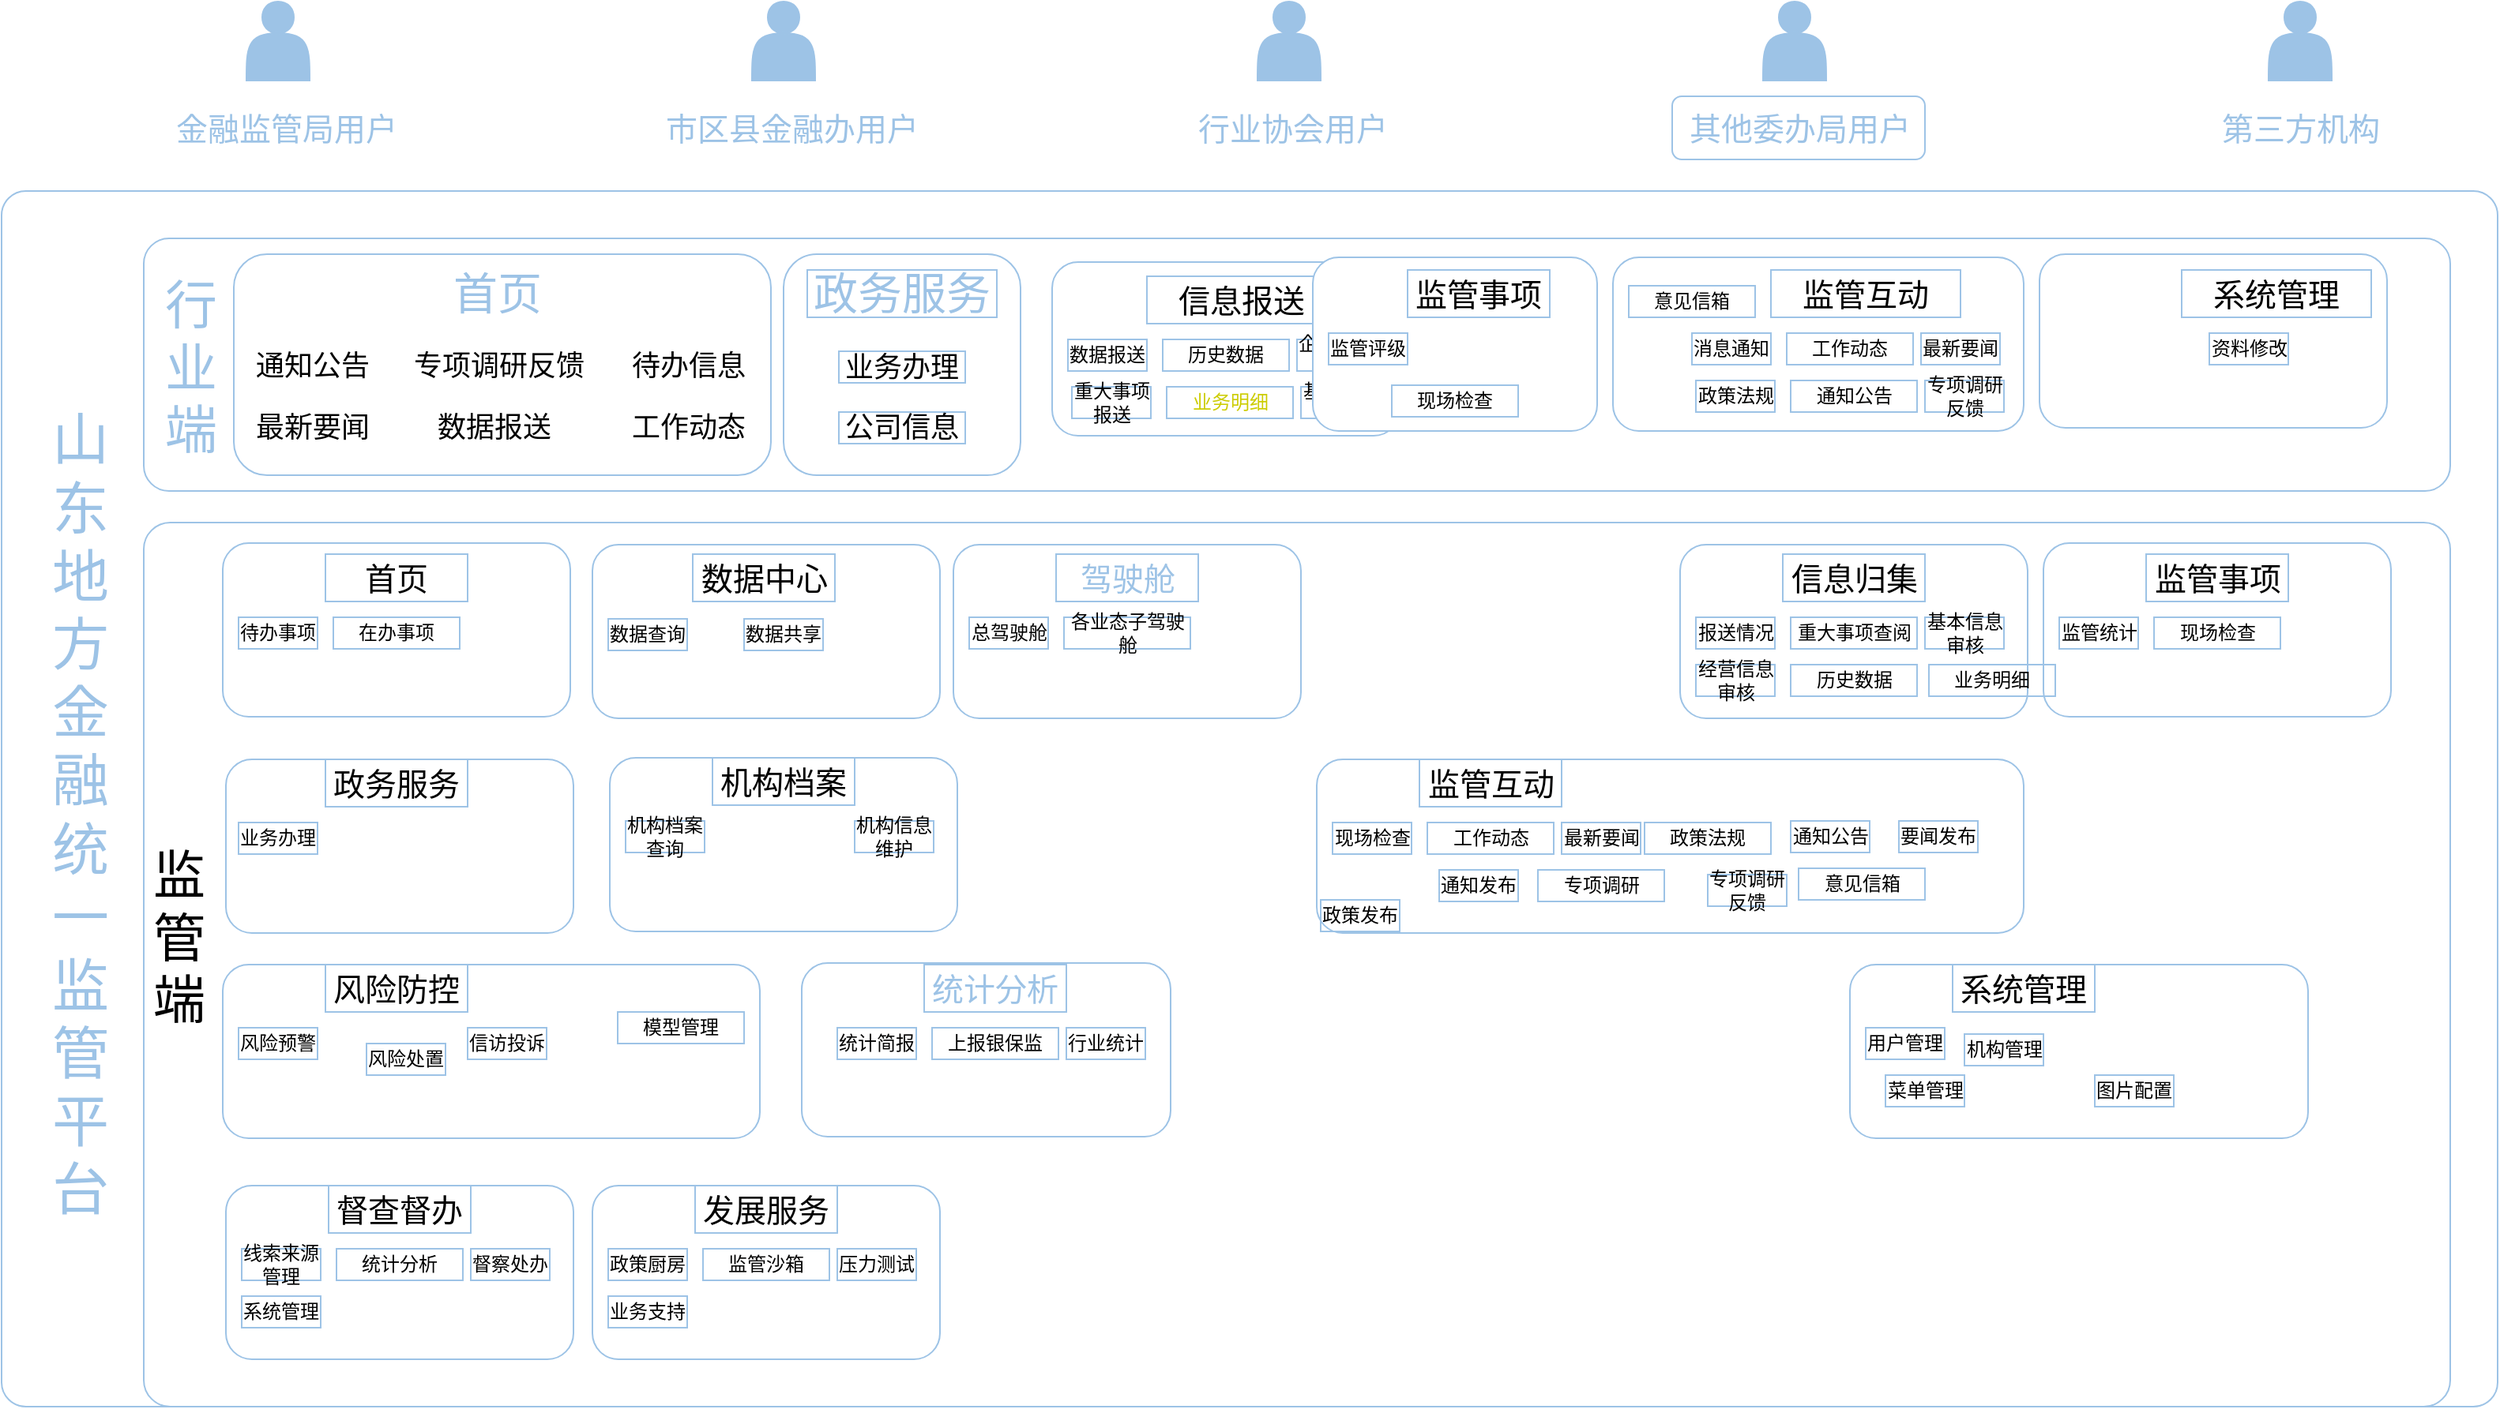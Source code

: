 <mxfile version="21.3.4" type="github">
  <diagram name="第 1 页" id="MV3o43IdLmot7RDqP8pI">
    <mxGraphModel dx="340" dy="246" grid="1" gridSize="10" guides="1" tooltips="1" connect="1" arrows="1" fold="1" page="1" pageScale="1" pageWidth="827" pageHeight="1169" math="0" shadow="0">
      <root>
        <mxCell id="0" />
        <mxCell id="1" parent="0" />
        <mxCell id="Glt5fxQ_8E8wL3YPpG3F-2" value="" style="shape=actor;whiteSpace=wrap;html=1;fillColor=#9DC3E6;strokeColor=#9DC3E6;" parent="1" vertex="1">
          <mxGeometry x="195" y="40" width="40" height="50" as="geometry" />
        </mxCell>
        <mxCell id="Glt5fxQ_8E8wL3YPpG3F-7" value="&lt;font color=&quot;#9dc3e6&quot;&gt;金融监管局用户&lt;/font&gt;" style="text;html=1;align=center;verticalAlign=middle;resizable=0;points=[];autosize=1;strokeColor=none;fillColor=none;fontSize=20;arcSize=12;rounded=1;imageWidth=24;" parent="1" vertex="1">
          <mxGeometry x="140" y="100" width="160" height="40" as="geometry" />
        </mxCell>
        <mxCell id="aRTXH67dhM7J8I6KlZtX-1" value="" style="rounded=1;whiteSpace=wrap;html=1;strokeColor=#9DC3E6;arcSize=2;" parent="1" vertex="1">
          <mxGeometry x="40" y="160" width="1580" height="770" as="geometry" />
        </mxCell>
        <mxCell id="aRTXH67dhM7J8I6KlZtX-2" value="" style="rounded=1;whiteSpace=wrap;html=1;strokeColor=#9DC3E6;arcSize=10;" parent="1" vertex="1">
          <mxGeometry x="130" y="190" width="1460" height="160" as="geometry" />
        </mxCell>
        <mxCell id="aRTXH67dhM7J8I6KlZtX-3" value="" style="rounded=1;whiteSpace=wrap;html=1;strokeColor=#9DC3E6;arcSize=3;" parent="1" vertex="1">
          <mxGeometry x="130" y="370" width="1460" height="560" as="geometry" />
        </mxCell>
        <mxCell id="aRTXH67dhM7J8I6KlZtX-5" value="&lt;font color=&quot;#9dc3e6&quot; style=&quot;font-size: 33px;&quot;&gt;行业端&lt;/font&gt;" style="text;html=1;strokeColor=none;fillColor=none;align=center;verticalAlign=middle;whiteSpace=wrap;rounded=1;arcSize=15;imageHeight=24;" parent="1" vertex="1">
          <mxGeometry x="140" y="210" width="40" height="123" as="geometry" />
        </mxCell>
        <mxCell id="aRTXH67dhM7J8I6KlZtX-6" value="&lt;font style=&quot;font-size: 33px;&quot;&gt;监管端&lt;/font&gt;" style="text;html=1;strokeColor=none;fillColor=none;align=center;verticalAlign=middle;whiteSpace=wrap;rounded=0;fontSize=20;" parent="1" vertex="1">
          <mxGeometry x="140" y="593" width="25" height="80" as="geometry" />
        </mxCell>
        <mxCell id="aRTXH67dhM7J8I6KlZtX-10" value="&lt;font style=&quot;font-size: 36px;&quot; color=&quot;#9dc3e6&quot;&gt;山东地方金融统一监管平台&lt;/font&gt;" style="text;html=1;strokeColor=none;fillColor=none;align=center;verticalAlign=middle;whiteSpace=wrap;rounded=1;fontSize=20;arcSize=16;" parent="1" vertex="1">
          <mxGeometry x="70" y="320" width="40" height="470" as="geometry" />
        </mxCell>
        <mxCell id="aRTXH67dhM7J8I6KlZtX-11" value="" style="rounded=1;whiteSpace=wrap;html=1;strokeColor=#9DC3E6;" parent="1" vertex="1">
          <mxGeometry x="187" y="200" width="340" height="140" as="geometry" />
        </mxCell>
        <mxCell id="aRTXH67dhM7J8I6KlZtX-12" value="&lt;font style=&quot;font-size: 28px;&quot; color=&quot;#9dc3e6&quot;&gt;首页&lt;/font&gt;" style="text;html=1;strokeColor=none;fillColor=none;align=center;verticalAlign=middle;whiteSpace=wrap;rounded=1;fontSize=20;arcSize=15;" parent="1" vertex="1">
          <mxGeometry x="303.75" y="210" width="100" height="30" as="geometry" />
        </mxCell>
        <mxCell id="aRTXH67dhM7J8I6KlZtX-17" value="&lt;font color=&quot;#9dc3e6&quot;&gt;市区县金融办用户&lt;/font&gt;" style="text;html=1;align=center;verticalAlign=middle;resizable=0;points=[];autosize=1;strokeColor=none;fillColor=none;fontSize=20;rounded=1;arcSize=12;" parent="1" vertex="1">
          <mxGeometry x="450" y="100" width="180" height="40" as="geometry" />
        </mxCell>
        <mxCell id="aRTXH67dhM7J8I6KlZtX-19" value="&lt;font color=&quot;#9dc3e6&quot;&gt;行业协会用户&lt;/font&gt;" style="text;html=1;align=center;verticalAlign=middle;resizable=0;points=[];autosize=1;strokeColor=none;fillColor=none;fontSize=20;rounded=1;arcSize=12;" parent="1" vertex="1">
          <mxGeometry x="786.5" y="100" width="140" height="40" as="geometry" />
        </mxCell>
        <mxCell id="aRTXH67dhM7J8I6KlZtX-21" value="&lt;font color=&quot;#9dc3e6&quot;&gt;其他委办局用户&lt;/font&gt;" style="text;html=1;align=center;verticalAlign=middle;resizable=0;points=[];autosize=1;strokeColor=#9DC3E6;fillColor=none;fontSize=20;rounded=1;" parent="1" vertex="1">
          <mxGeometry x="1097.5" y="100" width="160" height="40" as="geometry" />
        </mxCell>
        <mxCell id="aRTXH67dhM7J8I6KlZtX-23" value="&lt;font color=&quot;#9dc3e6&quot;&gt;第三方机构&lt;/font&gt;" style="text;html=1;align=center;verticalAlign=middle;resizable=0;points=[];autosize=1;strokeColor=none;fillColor=none;fontSize=20;rounded=1;" parent="1" vertex="1">
          <mxGeometry x="1435" y="100" width="120" height="40" as="geometry" />
        </mxCell>
        <mxCell id="aRTXH67dhM7J8I6KlZtX-24" value="&lt;p class=&quot;MsoNormal&quot;&gt;&lt;font face=&quot;Times New Roman&quot; style=&quot;font-size: 18px;&quot;&gt;通知公告&lt;/font&gt;&lt;/p&gt;" style="text;html=1;strokeColor=none;fillColor=none;align=center;verticalAlign=middle;whiteSpace=wrap;rounded=0;imageWidth=24;imageHeight=24;" parent="1" vertex="1">
          <mxGeometry x="197" y="261" width="80" height="20" as="geometry" />
        </mxCell>
        <mxCell id="aRTXH67dhM7J8I6KlZtX-25" value="&lt;font face=&quot;Times New Roman&quot; style=&quot;font-size: 18px;&quot;&gt;专项调研反馈&lt;/font&gt;" style="text;html=1;strokeColor=none;fillColor=none;align=center;verticalAlign=middle;whiteSpace=wrap;rounded=0;" parent="1" vertex="1">
          <mxGeometry x="300" y="261" width="110" height="20" as="geometry" />
        </mxCell>
        <mxCell id="aRTXH67dhM7J8I6KlZtX-28" value="" style="rounded=1;whiteSpace=wrap;html=1;strokeColor=#9DC3E6;" parent="1" vertex="1">
          <mxGeometry x="535" y="200" width="150" height="140" as="geometry" />
        </mxCell>
        <mxCell id="aRTXH67dhM7J8I6KlZtX-29" value="&lt;p class=&quot;MsoNormal&quot;&gt;&lt;font style=&quot;font-size: 18px;&quot;&gt;业务办理&lt;/font&gt;&lt;/p&gt;" style="text;html=1;strokeColor=#9DC3E6;fillColor=none;align=center;verticalAlign=middle;whiteSpace=wrap;rounded=0;" parent="1" vertex="1">
          <mxGeometry x="570" y="261.5" width="80" height="20" as="geometry" />
        </mxCell>
        <mxCell id="aRTXH67dhM7J8I6KlZtX-30" value="&lt;p class=&quot;MsoNormal&quot;&gt;&lt;font style=&quot;font-size: 18px;&quot;&gt;公司信息&lt;/font&gt;&lt;/p&gt;" style="text;html=1;strokeColor=#9DC3E6;fillColor=none;align=center;verticalAlign=middle;whiteSpace=wrap;rounded=0;" parent="1" vertex="1">
          <mxGeometry x="570" y="300" width="80" height="20" as="geometry" />
        </mxCell>
        <mxCell id="aRTXH67dhM7J8I6KlZtX-32" value="&lt;font color=&quot;#9dc3e6&quot; style=&quot;font-size: 28px;&quot;&gt;政务服务&lt;/font&gt;" style="text;html=1;strokeColor=#9DC3E6;fillColor=none;align=center;verticalAlign=middle;whiteSpace=wrap;rounded=0;fontSize=20;" parent="1" vertex="1">
          <mxGeometry x="550" y="210" width="120" height="30" as="geometry" />
        </mxCell>
        <mxCell id="aRTXH67dhM7J8I6KlZtX-39" value="" style="rounded=1;whiteSpace=wrap;html=1;strokeColor=#9DC3E6;" parent="1" vertex="1">
          <mxGeometry x="705" y="205" width="220" height="110" as="geometry" />
        </mxCell>
        <mxCell id="aRTXH67dhM7J8I6KlZtX-40" value="数据报送" style="text;html=1;strokeColor=#9DC3E6;fillColor=none;align=center;verticalAlign=middle;whiteSpace=wrap;rounded=0;" parent="1" vertex="1">
          <mxGeometry x="715" y="254" width="50" height="20" as="geometry" />
        </mxCell>
        <mxCell id="aRTXH67dhM7J8I6KlZtX-41" value="历史数据" style="text;html=1;strokeColor=#9DC3E6;fillColor=none;align=center;verticalAlign=middle;whiteSpace=wrap;rounded=0;" parent="1" vertex="1">
          <mxGeometry x="775" y="254" width="80" height="20" as="geometry" />
        </mxCell>
        <mxCell id="aRTXH67dhM7J8I6KlZtX-42" value="企业年度统计" style="text;html=1;strokeColor=#9DC3E6;fillColor=none;align=center;verticalAlign=middle;whiteSpace=wrap;rounded=0;" parent="1" vertex="1">
          <mxGeometry x="860" y="254" width="50" height="20" as="geometry" />
        </mxCell>
        <mxCell id="aRTXH67dhM7J8I6KlZtX-43" value="信息报送" style="text;html=1;strokeColor=#9DC3E6;fillColor=none;align=center;verticalAlign=middle;whiteSpace=wrap;rounded=0;fontSize=20;" parent="1" vertex="1">
          <mxGeometry x="765" y="214" width="120" height="30" as="geometry" />
        </mxCell>
        <mxCell id="aRTXH67dhM7J8I6KlZtX-44" value="重大事项报送" style="text;html=1;strokeColor=#9DC3E6;fillColor=none;align=center;verticalAlign=middle;whiteSpace=wrap;rounded=0;" parent="1" vertex="1">
          <mxGeometry x="717.5" y="284" width="50" height="20" as="geometry" />
        </mxCell>
        <mxCell id="aRTXH67dhM7J8I6KlZtX-45" value="&lt;font&gt;业务明细&lt;/font&gt;" style="text;html=1;strokeColor=#9DC3E6;fillColor=none;align=center;verticalAlign=middle;whiteSpace=wrap;rounded=0;fontColor=#CCCC00;" parent="1" vertex="1">
          <mxGeometry x="777.5" y="284" width="80" height="20" as="geometry" />
        </mxCell>
        <mxCell id="aRTXH67dhM7J8I6KlZtX-46" value="基本信息报送" style="text;html=1;strokeColor=#9DC3E6;fillColor=none;align=center;verticalAlign=middle;whiteSpace=wrap;rounded=0;" parent="1" vertex="1">
          <mxGeometry x="862.5" y="284" width="50" height="20" as="geometry" />
        </mxCell>
        <mxCell id="aRTXH67dhM7J8I6KlZtX-47" value="" style="rounded=1;whiteSpace=wrap;html=1;strokeColor=#9DC3E6;" parent="1" vertex="1">
          <mxGeometry x="870" y="202" width="180" height="110" as="geometry" />
        </mxCell>
        <mxCell id="aRTXH67dhM7J8I6KlZtX-48" value="&lt;p class=&quot;MsoNormal&quot;&gt;&lt;font face=&quot;宋体&quot;&gt;监管评级&lt;/font&gt;&lt;/p&gt;" style="text;html=1;strokeColor=#9DC3E6;fillColor=none;align=center;verticalAlign=middle;whiteSpace=wrap;rounded=0;" parent="1" vertex="1">
          <mxGeometry x="880" y="250" width="50" height="20" as="geometry" />
        </mxCell>
        <mxCell id="aRTXH67dhM7J8I6KlZtX-49" value="现场检查" style="text;html=1;strokeColor=#9DC3E6;fillColor=none;align=center;verticalAlign=middle;whiteSpace=wrap;rounded=0;" parent="1" vertex="1">
          <mxGeometry x="920" y="283" width="80" height="20" as="geometry" />
        </mxCell>
        <mxCell id="aRTXH67dhM7J8I6KlZtX-51" value="监管事项" style="text;html=1;strokeColor=#9DC3E6;fillColor=none;align=center;verticalAlign=middle;whiteSpace=wrap;rounded=0;fontSize=20;" parent="1" vertex="1">
          <mxGeometry x="930" y="210" width="90" height="30" as="geometry" />
        </mxCell>
        <mxCell id="aRTXH67dhM7J8I6KlZtX-60" value="" style="rounded=1;whiteSpace=wrap;html=1;strokeColor=#9DC3E6;" parent="1" vertex="1">
          <mxGeometry x="1060" y="202" width="260" height="110" as="geometry" />
        </mxCell>
        <mxCell id="aRTXH67dhM7J8I6KlZtX-61" value="消息通知" style="text;html=1;strokeColor=#9DC3E6;fillColor=none;align=center;verticalAlign=middle;whiteSpace=wrap;rounded=0;" parent="1" vertex="1">
          <mxGeometry x="1110" y="250" width="50" height="20" as="geometry" />
        </mxCell>
        <mxCell id="aRTXH67dhM7J8I6KlZtX-62" value="工作动态" style="text;html=1;strokeColor=#9DC3E6;fillColor=none;align=center;verticalAlign=middle;whiteSpace=wrap;rounded=0;" parent="1" vertex="1">
          <mxGeometry x="1170" y="250" width="80" height="20" as="geometry" />
        </mxCell>
        <mxCell id="aRTXH67dhM7J8I6KlZtX-63" value="最新要闻" style="text;html=1;strokeColor=#9DC3E6;fillColor=none;align=center;verticalAlign=middle;whiteSpace=wrap;rounded=0;" parent="1" vertex="1">
          <mxGeometry x="1255" y="250" width="50" height="20" as="geometry" />
        </mxCell>
        <mxCell id="aRTXH67dhM7J8I6KlZtX-64" value="监管互动" style="text;html=1;strokeColor=#9DC3E6;fillColor=none;align=center;verticalAlign=middle;whiteSpace=wrap;rounded=0;fontSize=20;" parent="1" vertex="1">
          <mxGeometry x="1160" y="210" width="120" height="30" as="geometry" />
        </mxCell>
        <mxCell id="aRTXH67dhM7J8I6KlZtX-65" value="政策法规" style="text;html=1;strokeColor=#9DC3E6;fillColor=none;align=center;verticalAlign=middle;whiteSpace=wrap;rounded=0;" parent="1" vertex="1">
          <mxGeometry x="1112.5" y="280" width="50" height="20" as="geometry" />
        </mxCell>
        <mxCell id="aRTXH67dhM7J8I6KlZtX-66" value="通知公告" style="text;html=1;strokeColor=#9DC3E6;fillColor=none;align=center;verticalAlign=middle;whiteSpace=wrap;rounded=0;" parent="1" vertex="1">
          <mxGeometry x="1172.5" y="280" width="80" height="20" as="geometry" />
        </mxCell>
        <mxCell id="aRTXH67dhM7J8I6KlZtX-67" value="专项调研反馈" style="text;html=1;strokeColor=#9DC3E6;fillColor=none;align=center;verticalAlign=middle;whiteSpace=wrap;rounded=0;" parent="1" vertex="1">
          <mxGeometry x="1257.5" y="280" width="50" height="20" as="geometry" />
        </mxCell>
        <mxCell id="aRTXH67dhM7J8I6KlZtX-74" value="" style="rounded=1;whiteSpace=wrap;html=1;strokeColor=#9DC3E6;" parent="1" vertex="1">
          <mxGeometry x="1330" y="200" width="220" height="110" as="geometry" />
        </mxCell>
        <mxCell id="aRTXH67dhM7J8I6KlZtX-75" value="资料修改" style="text;html=1;strokeColor=#9DC3E6;fillColor=none;align=center;verticalAlign=middle;whiteSpace=wrap;rounded=0;" parent="1" vertex="1">
          <mxGeometry x="1437.5" y="250" width="50" height="20" as="geometry" />
        </mxCell>
        <mxCell id="aRTXH67dhM7J8I6KlZtX-78" value="系统管理" style="text;html=1;strokeColor=#9DC3E6;fillColor=none;align=center;verticalAlign=middle;whiteSpace=wrap;rounded=0;fontSize=20;" parent="1" vertex="1">
          <mxGeometry x="1420" y="210" width="120" height="30" as="geometry" />
        </mxCell>
        <mxCell id="aRTXH67dhM7J8I6KlZtX-82" value="" style="rounded=1;whiteSpace=wrap;html=1;strokeColor=#9DC3E6;" parent="1" vertex="1">
          <mxGeometry x="180" y="383" width="220" height="110" as="geometry" />
        </mxCell>
        <mxCell id="aRTXH67dhM7J8I6KlZtX-83" value="首页" style="text;html=1;strokeColor=#9DC3E6;fillColor=none;align=center;verticalAlign=middle;whiteSpace=wrap;rounded=0;fontSize=20;" parent="1" vertex="1">
          <mxGeometry x="245" y="390" width="90" height="30" as="geometry" />
        </mxCell>
        <mxCell id="aRTXH67dhM7J8I6KlZtX-84" value="待办事项" style="text;html=1;strokeColor=#9DC3E6;fillColor=none;align=center;verticalAlign=middle;whiteSpace=wrap;rounded=0;" parent="1" vertex="1">
          <mxGeometry x="190" y="430" width="50" height="20" as="geometry" />
        </mxCell>
        <mxCell id="aRTXH67dhM7J8I6KlZtX-85" value="&lt;p class=&quot;MsoNormal&quot;&gt;在办事项&lt;/p&gt;" style="text;html=1;strokeColor=#9DC3E6;fillColor=none;align=center;verticalAlign=middle;whiteSpace=wrap;rounded=0;" parent="1" vertex="1">
          <mxGeometry x="250" y="430" width="80" height="20" as="geometry" />
        </mxCell>
        <mxCell id="aRTXH67dhM7J8I6KlZtX-90" value="" style="rounded=1;whiteSpace=wrap;html=1;strokeColor=#9DC3E6;" parent="1" vertex="1">
          <mxGeometry x="414" y="384" width="220" height="110" as="geometry" />
        </mxCell>
        <mxCell id="aRTXH67dhM7J8I6KlZtX-91" value="数据中心" style="text;html=1;strokeColor=#9DC3E6;fillColor=none;align=center;verticalAlign=middle;whiteSpace=wrap;rounded=0;fontSize=20;" parent="1" vertex="1">
          <mxGeometry x="477.5" y="390" width="90" height="30" as="geometry" />
        </mxCell>
        <mxCell id="aRTXH67dhM7J8I6KlZtX-92" value="数据查询" style="text;html=1;strokeColor=#9DC3E6;fillColor=none;align=center;verticalAlign=middle;whiteSpace=wrap;rounded=0;" parent="1" vertex="1">
          <mxGeometry x="424" y="431" width="50" height="20" as="geometry" />
        </mxCell>
        <mxCell id="aRTXH67dhM7J8I6KlZtX-98" value="" style="rounded=1;whiteSpace=wrap;html=1;strokeColor=#9DC3E6;" parent="1" vertex="1">
          <mxGeometry x="642.5" y="384" width="220" height="110" as="geometry" />
        </mxCell>
        <mxCell id="aRTXH67dhM7J8I6KlZtX-99" value="&lt;font color=&quot;#9dc3e6&quot;&gt;驾驶舱&lt;/font&gt;" style="text;html=1;strokeColor=#9DC3E6;fillColor=none;align=center;verticalAlign=middle;whiteSpace=wrap;rounded=0;fontSize=20;" parent="1" vertex="1">
          <mxGeometry x="707.5" y="390" width="90" height="30" as="geometry" />
        </mxCell>
        <mxCell id="aRTXH67dhM7J8I6KlZtX-100" value="总驾驶舱" style="text;html=1;strokeColor=#9DC3E6;fillColor=none;align=center;verticalAlign=middle;whiteSpace=wrap;rounded=0;" parent="1" vertex="1">
          <mxGeometry x="652.5" y="430" width="50" height="20" as="geometry" />
        </mxCell>
        <mxCell id="aRTXH67dhM7J8I6KlZtX-101" value="各业态子驾驶舱" style="text;html=1;strokeColor=#9DC3E6;fillColor=none;align=center;verticalAlign=middle;whiteSpace=wrap;rounded=0;" parent="1" vertex="1">
          <mxGeometry x="712.5" y="430" width="80" height="20" as="geometry" />
        </mxCell>
        <mxCell id="aRTXH67dhM7J8I6KlZtX-114" value="" style="rounded=1;whiteSpace=wrap;html=1;strokeColor=#9DC3E6;" parent="1" vertex="1">
          <mxGeometry x="1102.5" y="384" width="220" height="110" as="geometry" />
        </mxCell>
        <mxCell id="aRTXH67dhM7J8I6KlZtX-115" value="信息归集" style="text;html=1;strokeColor=#9DC3E6;fillColor=none;align=center;verticalAlign=middle;whiteSpace=wrap;rounded=0;fontSize=20;" parent="1" vertex="1">
          <mxGeometry x="1167.5" y="390" width="90" height="30" as="geometry" />
        </mxCell>
        <mxCell id="aRTXH67dhM7J8I6KlZtX-116" value="报送情况" style="text;html=1;strokeColor=#9DC3E6;fillColor=none;align=center;verticalAlign=middle;whiteSpace=wrap;rounded=0;" parent="1" vertex="1">
          <mxGeometry x="1112.5" y="430" width="50" height="20" as="geometry" />
        </mxCell>
        <mxCell id="aRTXH67dhM7J8I6KlZtX-117" value="&lt;p class=&quot;MsoNormal&quot;&gt;&lt;font face=&quot;宋体&quot;&gt;重大事项查阅&lt;/font&gt;&lt;/p&gt;" style="text;html=1;strokeColor=#9DC3E6;fillColor=none;align=center;verticalAlign=middle;whiteSpace=wrap;rounded=0;" parent="1" vertex="1">
          <mxGeometry x="1172.5" y="430" width="80" height="20" as="geometry" />
        </mxCell>
        <mxCell id="aRTXH67dhM7J8I6KlZtX-118" value="&lt;p class=&quot;MsoNormal&quot;&gt;&lt;font face=&quot;宋体&quot;&gt;基本信息审核&lt;/font&gt;&lt;/p&gt;" style="text;html=1;strokeColor=#9DC3E6;fillColor=none;align=center;verticalAlign=middle;whiteSpace=wrap;rounded=0;" parent="1" vertex="1">
          <mxGeometry x="1257.5" y="430" width="50" height="20" as="geometry" />
        </mxCell>
        <mxCell id="aRTXH67dhM7J8I6KlZtX-119" value="&lt;p class=&quot;MsoNormal&quot;&gt;&lt;font face=&quot;宋体&quot;&gt;经营信息审核&lt;/font&gt;&lt;/p&gt;" style="text;html=1;strokeColor=#9DC3E6;fillColor=none;align=center;verticalAlign=middle;whiteSpace=wrap;rounded=0;" parent="1" vertex="1">
          <mxGeometry x="1112.5" y="460" width="50" height="20" as="geometry" />
        </mxCell>
        <mxCell id="aRTXH67dhM7J8I6KlZtX-122" value="" style="rounded=1;whiteSpace=wrap;html=1;strokeColor=#9DC3E6;" parent="1" vertex="1">
          <mxGeometry x="1332.5" y="383" width="220" height="110" as="geometry" />
        </mxCell>
        <mxCell id="aRTXH67dhM7J8I6KlZtX-123" value="监管事项" style="text;html=1;strokeColor=#9DC3E6;fillColor=none;align=center;verticalAlign=middle;whiteSpace=wrap;rounded=0;fontSize=20;" parent="1" vertex="1">
          <mxGeometry x="1397.5" y="390" width="90" height="30" as="geometry" />
        </mxCell>
        <mxCell id="aRTXH67dhM7J8I6KlZtX-124" value="监管统计" style="text;html=1;strokeColor=#9DC3E6;fillColor=none;align=center;verticalAlign=middle;whiteSpace=wrap;rounded=0;" parent="1" vertex="1">
          <mxGeometry x="1342.5" y="430" width="50" height="20" as="geometry" />
        </mxCell>
        <mxCell id="aRTXH67dhM7J8I6KlZtX-125" value="现场检查" style="text;html=1;strokeColor=#9DC3E6;fillColor=none;align=center;verticalAlign=middle;whiteSpace=wrap;rounded=0;" parent="1" vertex="1">
          <mxGeometry x="1402.5" y="430" width="80" height="20" as="geometry" />
        </mxCell>
        <mxCell id="aRTXH67dhM7J8I6KlZtX-130" value="" style="rounded=1;whiteSpace=wrap;html=1;strokeColor=#9DC3E6;" parent="1" vertex="1">
          <mxGeometry x="182" y="520" width="220" height="110" as="geometry" />
        </mxCell>
        <mxCell id="aRTXH67dhM7J8I6KlZtX-131" value="政务服务" style="text;html=1;strokeColor=#9DC3E6;fillColor=none;align=center;verticalAlign=middle;whiteSpace=wrap;rounded=0;fontSize=20;" parent="1" vertex="1">
          <mxGeometry x="245" y="520" width="90" height="30" as="geometry" />
        </mxCell>
        <mxCell id="aRTXH67dhM7J8I6KlZtX-132" value="业务办理" style="text;html=1;strokeColor=#9DC3E6;fillColor=none;align=center;verticalAlign=middle;whiteSpace=wrap;rounded=0;" parent="1" vertex="1">
          <mxGeometry x="190" y="560" width="50" height="20" as="geometry" />
        </mxCell>
        <mxCell id="aRTXH67dhM7J8I6KlZtX-146" value="" style="rounded=1;whiteSpace=wrap;html=1;strokeColor=#9DC3E6;" parent="1" vertex="1">
          <mxGeometry x="425" y="519" width="220" height="110" as="geometry" />
        </mxCell>
        <mxCell id="aRTXH67dhM7J8I6KlZtX-147" value="机构档案" style="text;html=1;strokeColor=#9DC3E6;fillColor=none;align=center;verticalAlign=middle;whiteSpace=wrap;rounded=0;fontSize=20;" parent="1" vertex="1">
          <mxGeometry x="490" y="519" width="90" height="30" as="geometry" />
        </mxCell>
        <mxCell id="aRTXH67dhM7J8I6KlZtX-148" value="机构档案查询" style="text;html=1;strokeColor=#9DC3E6;fillColor=none;align=center;verticalAlign=middle;whiteSpace=wrap;rounded=0;" parent="1" vertex="1">
          <mxGeometry x="435" y="559" width="50" height="20" as="geometry" />
        </mxCell>
        <mxCell id="aRTXH67dhM7J8I6KlZtX-150" value="机构信息维护" style="text;html=1;strokeColor=#9DC3E6;fillColor=none;align=center;verticalAlign=middle;whiteSpace=wrap;rounded=0;" parent="1" vertex="1">
          <mxGeometry x="580" y="559" width="50" height="20" as="geometry" />
        </mxCell>
        <mxCell id="aRTXH67dhM7J8I6KlZtX-154" value="" style="rounded=1;whiteSpace=wrap;html=1;strokeColor=#9DC3E6;" parent="1" vertex="1">
          <mxGeometry x="872.5" y="520" width="447.5" height="110" as="geometry" />
        </mxCell>
        <mxCell id="aRTXH67dhM7J8I6KlZtX-155" value="监管互动" style="text;html=1;strokeColor=#9DC3E6;fillColor=none;align=center;verticalAlign=middle;whiteSpace=wrap;rounded=0;fontSize=20;" parent="1" vertex="1">
          <mxGeometry x="937.5" y="520" width="90" height="30" as="geometry" />
        </mxCell>
        <mxCell id="aRTXH67dhM7J8I6KlZtX-156" value="现场检查" style="text;html=1;strokeColor=#9DC3E6;fillColor=none;align=center;verticalAlign=middle;whiteSpace=wrap;rounded=0;" parent="1" vertex="1">
          <mxGeometry x="882.5" y="560" width="50" height="20" as="geometry" />
        </mxCell>
        <mxCell id="aRTXH67dhM7J8I6KlZtX-157" value="政策法规" style="text;html=1;strokeColor=#9DC3E6;fillColor=none;align=center;verticalAlign=middle;whiteSpace=wrap;rounded=0;" parent="1" vertex="1">
          <mxGeometry x="1080" y="560" width="80" height="20" as="geometry" />
        </mxCell>
        <mxCell id="aRTXH67dhM7J8I6KlZtX-158" value="专项调研反馈" style="text;html=1;strokeColor=#9DC3E6;fillColor=none;align=center;verticalAlign=middle;whiteSpace=wrap;rounded=0;" parent="1" vertex="1">
          <mxGeometry x="1120" y="593" width="50" height="20" as="geometry" />
        </mxCell>
        <mxCell id="aRTXH67dhM7J8I6KlZtX-159" value="通知公告" style="text;html=1;strokeColor=#9DC3E6;fillColor=none;align=center;verticalAlign=middle;whiteSpace=wrap;rounded=0;" parent="1" vertex="1">
          <mxGeometry x="1172.5" y="559" width="50" height="20" as="geometry" />
        </mxCell>
        <mxCell id="aRTXH67dhM7J8I6KlZtX-160" value="工作动态" style="text;html=1;strokeColor=#9DC3E6;fillColor=none;align=center;verticalAlign=middle;whiteSpace=wrap;rounded=0;" parent="1" vertex="1">
          <mxGeometry x="942.5" y="560" width="80" height="20" as="geometry" />
        </mxCell>
        <mxCell id="aRTXH67dhM7J8I6KlZtX-161" value="最新要闻" style="text;html=1;strokeColor=#9DC3E6;fillColor=none;align=center;verticalAlign=middle;whiteSpace=wrap;rounded=0;" parent="1" vertex="1">
          <mxGeometry x="1027.5" y="560" width="50" height="20" as="geometry" />
        </mxCell>
        <mxCell id="aRTXH67dhM7J8I6KlZtX-170" value="" style="rounded=1;whiteSpace=wrap;html=1;strokeColor=#9DC3E6;" parent="1" vertex="1">
          <mxGeometry x="180" y="650" width="340" height="110" as="geometry" />
        </mxCell>
        <mxCell id="aRTXH67dhM7J8I6KlZtX-171" value="风险防控" style="text;html=1;strokeColor=#9DC3E6;fillColor=none;align=center;verticalAlign=middle;whiteSpace=wrap;rounded=0;fontSize=20;" parent="1" vertex="1">
          <mxGeometry x="245" y="650" width="90" height="30" as="geometry" />
        </mxCell>
        <mxCell id="aRTXH67dhM7J8I6KlZtX-173" value="模型管理" style="text;html=1;strokeColor=#9DC3E6;fillColor=none;align=center;verticalAlign=middle;whiteSpace=wrap;rounded=0;" parent="1" vertex="1">
          <mxGeometry x="430" y="680" width="80" height="20" as="geometry" />
        </mxCell>
        <mxCell id="aRTXH67dhM7J8I6KlZtX-174" value="信访投诉" style="text;html=1;strokeColor=#9DC3E6;fillColor=none;align=center;verticalAlign=middle;whiteSpace=wrap;rounded=0;" parent="1" vertex="1">
          <mxGeometry x="335" y="690" width="50" height="20" as="geometry" />
        </mxCell>
        <mxCell id="aRTXH67dhM7J8I6KlZtX-177" value="风险预警" style="text;html=1;strokeColor=#9DC3E6;fillColor=none;align=center;verticalAlign=middle;whiteSpace=wrap;rounded=0;" parent="1" vertex="1">
          <mxGeometry x="190" y="690" width="50" height="20" as="geometry" />
        </mxCell>
        <mxCell id="aRTXH67dhM7J8I6KlZtX-211" value="" style="rounded=1;whiteSpace=wrap;html=1;strokeColor=#9DC3E6;" parent="1" vertex="1">
          <mxGeometry x="546.5" y="649" width="233.5" height="110" as="geometry" />
        </mxCell>
        <mxCell id="aRTXH67dhM7J8I6KlZtX-212" value="&lt;font color=&quot;#9dc3e6&quot;&gt;统计分析&lt;/font&gt;" style="text;html=1;strokeColor=#9DC3E6;fillColor=none;align=center;verticalAlign=middle;whiteSpace=wrap;rounded=0;fontSize=20;" parent="1" vertex="1">
          <mxGeometry x="624" y="650" width="90" height="30" as="geometry" />
        </mxCell>
        <mxCell id="aRTXH67dhM7J8I6KlZtX-213" value="统计简报" style="text;html=1;strokeColor=#9DC3E6;fillColor=none;align=center;verticalAlign=middle;whiteSpace=wrap;rounded=0;" parent="1" vertex="1">
          <mxGeometry x="569" y="690" width="50" height="20" as="geometry" />
        </mxCell>
        <mxCell id="aRTXH67dhM7J8I6KlZtX-214" value="上报银保监" style="text;html=1;strokeColor=#9DC3E6;fillColor=none;align=center;verticalAlign=middle;whiteSpace=wrap;rounded=0;" parent="1" vertex="1">
          <mxGeometry x="629" y="690" width="80" height="20" as="geometry" />
        </mxCell>
        <mxCell id="aRTXH67dhM7J8I6KlZtX-215" value="行业统计" style="text;html=1;strokeColor=#9DC3E6;fillColor=none;align=center;verticalAlign=middle;whiteSpace=wrap;rounded=0;" parent="1" vertex="1">
          <mxGeometry x="714" y="690" width="50" height="20" as="geometry" />
        </mxCell>
        <mxCell id="aRTXH67dhM7J8I6KlZtX-219" value="" style="rounded=1;whiteSpace=wrap;html=1;strokeColor=#9DC3E6;" parent="1" vertex="1">
          <mxGeometry x="1210" y="650" width="290" height="110" as="geometry" />
        </mxCell>
        <mxCell id="aRTXH67dhM7J8I6KlZtX-220" value="系统管理" style="text;html=1;strokeColor=#9DC3E6;fillColor=none;align=center;verticalAlign=middle;whiteSpace=wrap;rounded=0;fontSize=20;" parent="1" vertex="1">
          <mxGeometry x="1275" y="650" width="90" height="30" as="geometry" />
        </mxCell>
        <mxCell id="aRTXH67dhM7J8I6KlZtX-221" value="用户管理" style="text;html=1;strokeColor=#9DC3E6;fillColor=none;align=center;verticalAlign=middle;whiteSpace=wrap;rounded=0;" parent="1" vertex="1">
          <mxGeometry x="1220" y="690" width="50" height="20" as="geometry" />
        </mxCell>
        <mxCell id="aRTXH67dhM7J8I6KlZtX-223" value="菜单管理" style="text;html=1;strokeColor=#9DC3E6;fillColor=none;align=center;verticalAlign=middle;whiteSpace=wrap;rounded=0;" parent="1" vertex="1">
          <mxGeometry x="1232.5" y="720" width="50" height="20" as="geometry" />
        </mxCell>
        <mxCell id="aRTXH67dhM7J8I6KlZtX-224" value="机构管理" style="text;html=1;strokeColor=#9DC3E6;fillColor=none;align=center;verticalAlign=middle;whiteSpace=wrap;rounded=0;" parent="1" vertex="1">
          <mxGeometry x="1282.5" y="694" width="50" height="20" as="geometry" />
        </mxCell>
        <mxCell id="aRTXH67dhM7J8I6KlZtX-226" value="图片配置" style="text;html=1;strokeColor=#9DC3E6;fillColor=none;align=center;verticalAlign=middle;whiteSpace=wrap;rounded=0;" parent="1" vertex="1">
          <mxGeometry x="1365" y="720" width="50" height="20" as="geometry" />
        </mxCell>
        <mxCell id="aRTXH67dhM7J8I6KlZtX-239" value="政策发布" style="text;html=1;strokeColor=#9DC3E6;fillColor=none;align=center;verticalAlign=middle;whiteSpace=wrap;rounded=0;" parent="1" vertex="1">
          <mxGeometry x="875" y="609" width="50" height="20" as="geometry" />
        </mxCell>
        <mxCell id="aRTXH67dhM7J8I6KlZtX-240" value="专项调研" style="text;html=1;strokeColor=#9DC3E6;fillColor=none;align=center;verticalAlign=middle;whiteSpace=wrap;rounded=0;" parent="1" vertex="1">
          <mxGeometry x="1012.5" y="590" width="80" height="20" as="geometry" />
        </mxCell>
        <mxCell id="aRTXH67dhM7J8I6KlZtX-241" value="通知发布" style="text;html=1;strokeColor=#9DC3E6;fillColor=none;align=center;verticalAlign=middle;whiteSpace=wrap;rounded=0;" parent="1" vertex="1">
          <mxGeometry x="950" y="590" width="50" height="20" as="geometry" />
        </mxCell>
        <mxCell id="aRTXH67dhM7J8I6KlZtX-246" value="风险处置" style="text;html=1;strokeColor=#9DC3E6;fillColor=none;align=center;verticalAlign=middle;whiteSpace=wrap;rounded=0;" parent="1" vertex="1">
          <mxGeometry x="271" y="700" width="50" height="20" as="geometry" />
        </mxCell>
        <mxCell id="aRTXH67dhM7J8I6KlZtX-259" value="" style="rounded=1;whiteSpace=wrap;html=1;strokeColor=#9DC3E6;" parent="1" vertex="1">
          <mxGeometry x="414" y="790" width="220" height="110" as="geometry" />
        </mxCell>
        <mxCell id="aRTXH67dhM7J8I6KlZtX-260" value="发展服务" style="text;html=1;strokeColor=#9DC3E6;fillColor=none;align=center;verticalAlign=middle;whiteSpace=wrap;rounded=0;fontSize=20;" parent="1" vertex="1">
          <mxGeometry x="479" y="790" width="90" height="30" as="geometry" />
        </mxCell>
        <mxCell id="aRTXH67dhM7J8I6KlZtX-261" value="政策厨房" style="text;html=1;strokeColor=#9DC3E6;fillColor=none;align=center;verticalAlign=middle;whiteSpace=wrap;rounded=0;" parent="1" vertex="1">
          <mxGeometry x="424" y="830" width="50" height="20" as="geometry" />
        </mxCell>
        <mxCell id="aRTXH67dhM7J8I6KlZtX-262" value="监管沙箱" style="text;html=1;strokeColor=#9DC3E6;fillColor=none;align=center;verticalAlign=middle;whiteSpace=wrap;rounded=0;" parent="1" vertex="1">
          <mxGeometry x="484" y="830" width="80" height="20" as="geometry" />
        </mxCell>
        <mxCell id="aRTXH67dhM7J8I6KlZtX-263" value="压力测试" style="text;html=1;strokeColor=#9DC3E6;fillColor=none;align=center;verticalAlign=middle;whiteSpace=wrap;rounded=0;" parent="1" vertex="1">
          <mxGeometry x="569" y="830" width="50" height="20" as="geometry" />
        </mxCell>
        <mxCell id="aRTXH67dhM7J8I6KlZtX-264" value="业务支持" style="text;html=1;strokeColor=#9DC3E6;fillColor=none;align=center;verticalAlign=middle;whiteSpace=wrap;rounded=0;" parent="1" vertex="1">
          <mxGeometry x="424" y="860" width="50" height="20" as="geometry" />
        </mxCell>
        <mxCell id="xY320EqsnYmXxUwGtdFH-1" value="" style="rounded=1;whiteSpace=wrap;html=1;strokeColor=#9DC3E6;" parent="1" vertex="1">
          <mxGeometry x="182" y="790" width="220" height="110" as="geometry" />
        </mxCell>
        <mxCell id="xY320EqsnYmXxUwGtdFH-2" value="督查督办" style="text;html=1;strokeColor=#9DC3E6;fillColor=none;align=center;verticalAlign=middle;whiteSpace=wrap;rounded=0;fontSize=20;" parent="1" vertex="1">
          <mxGeometry x="247" y="790" width="90" height="30" as="geometry" />
        </mxCell>
        <mxCell id="xY320EqsnYmXxUwGtdFH-3" value="线索来源管理" style="text;html=1;strokeColor=#9DC3E6;fillColor=none;align=center;verticalAlign=middle;whiteSpace=wrap;rounded=0;" parent="1" vertex="1">
          <mxGeometry x="192" y="830" width="50" height="20" as="geometry" />
        </mxCell>
        <mxCell id="xY320EqsnYmXxUwGtdFH-4" value="统计分析" style="text;html=1;strokeColor=#9DC3E6;fillColor=none;align=center;verticalAlign=middle;whiteSpace=wrap;rounded=0;" parent="1" vertex="1">
          <mxGeometry x="252" y="830" width="80" height="20" as="geometry" />
        </mxCell>
        <mxCell id="xY320EqsnYmXxUwGtdFH-5" value="督察处办" style="text;html=1;strokeColor=#9DC3E6;fillColor=none;align=center;verticalAlign=middle;whiteSpace=wrap;rounded=0;" parent="1" vertex="1">
          <mxGeometry x="337" y="830" width="50" height="20" as="geometry" />
        </mxCell>
        <mxCell id="xY320EqsnYmXxUwGtdFH-6" value="系统管理" style="text;html=1;strokeColor=#9DC3E6;fillColor=none;align=center;verticalAlign=middle;whiteSpace=wrap;rounded=0;" parent="1" vertex="1">
          <mxGeometry x="192" y="860" width="50" height="20" as="geometry" />
        </mxCell>
        <mxCell id="gJdT72yyC9vPeTQj0DyS-16" value="" style="shape=actor;whiteSpace=wrap;html=1;fillColor=#9DC3E6;strokeColor=#9DC3E6;" parent="1" vertex="1">
          <mxGeometry x="515" y="40" width="40" height="50" as="geometry" />
        </mxCell>
        <mxCell id="gJdT72yyC9vPeTQj0DyS-17" value="" style="shape=actor;whiteSpace=wrap;html=1;fillColor=#9DC3E6;strokeColor=#9DC3E6;" parent="1" vertex="1">
          <mxGeometry x="835" y="40" width="40" height="50" as="geometry" />
        </mxCell>
        <mxCell id="gJdT72yyC9vPeTQj0DyS-18" value="" style="shape=actor;whiteSpace=wrap;html=1;fillColor=#9DC3E6;strokeColor=#9DC3E6;" parent="1" vertex="1">
          <mxGeometry x="1155" y="40" width="40" height="50" as="geometry" />
        </mxCell>
        <mxCell id="gJdT72yyC9vPeTQj0DyS-19" value="" style="shape=actor;whiteSpace=wrap;html=1;fillColor=#9DC3E6;strokeColor=#9DC3E6;" parent="1" vertex="1">
          <mxGeometry x="1475" y="40" width="40" height="50" as="geometry" />
        </mxCell>
        <mxCell id="vB-8h79mQ8a8GxiMmBp1-2" value="&lt;font style=&quot;font-size: 18px;&quot;&gt;最新要闻&lt;/font&gt;" style="text;html=1;strokeColor=none;fillColor=none;align=center;verticalAlign=middle;whiteSpace=wrap;rounded=0;" vertex="1" parent="1">
          <mxGeometry x="197" y="300" width="80" height="20" as="geometry" />
        </mxCell>
        <mxCell id="vB-8h79mQ8a8GxiMmBp1-3" value="&lt;font style=&quot;font-size: 18px;&quot;&gt;待办信息&lt;/font&gt;" style="text;html=1;strokeColor=none;fillColor=none;align=center;verticalAlign=middle;whiteSpace=wrap;rounded=0;" vertex="1" parent="1">
          <mxGeometry x="435" y="261" width="80" height="20" as="geometry" />
        </mxCell>
        <mxCell id="vB-8h79mQ8a8GxiMmBp1-4" value="&lt;font style=&quot;font-size: 18px;&quot;&gt;数据报送&lt;/font&gt;" style="text;html=1;strokeColor=none;fillColor=none;align=center;verticalAlign=middle;whiteSpace=wrap;rounded=0;" vertex="1" parent="1">
          <mxGeometry x="312" y="300" width="80" height="20" as="geometry" />
        </mxCell>
        <mxCell id="vB-8h79mQ8a8GxiMmBp1-5" value="&lt;font style=&quot;font-size: 18px;&quot;&gt;工作动态&lt;/font&gt;" style="text;html=1;strokeColor=none;fillColor=none;align=center;verticalAlign=middle;whiteSpace=wrap;rounded=0;" vertex="1" parent="1">
          <mxGeometry x="435" y="300" width="80" height="20" as="geometry" />
        </mxCell>
        <mxCell id="vB-8h79mQ8a8GxiMmBp1-9" value="意见信箱" style="text;html=1;strokeColor=#9DC3E6;fillColor=none;align=center;verticalAlign=middle;whiteSpace=wrap;rounded=0;" vertex="1" parent="1">
          <mxGeometry x="1070" y="220" width="80" height="20" as="geometry" />
        </mxCell>
        <mxCell id="vB-8h79mQ8a8GxiMmBp1-12" value="数据共享" style="text;html=1;strokeColor=#9DC3E6;fillColor=none;align=center;verticalAlign=middle;whiteSpace=wrap;rounded=0;" vertex="1" parent="1">
          <mxGeometry x="510" y="431" width="50" height="20" as="geometry" />
        </mxCell>
        <mxCell id="vB-8h79mQ8a8GxiMmBp1-13" value="&lt;font face=&quot;宋体&quot;&gt;历史数据&lt;/font&gt;" style="text;html=1;strokeColor=#9DC3E6;fillColor=none;align=center;verticalAlign=middle;whiteSpace=wrap;rounded=0;" vertex="1" parent="1">
          <mxGeometry x="1172.5" y="460" width="80" height="20" as="geometry" />
        </mxCell>
        <mxCell id="vB-8h79mQ8a8GxiMmBp1-14" value="&lt;font face=&quot;宋体&quot;&gt;业务明细&lt;/font&gt;" style="text;html=1;strokeColor=#9DC3E6;fillColor=none;align=center;verticalAlign=middle;whiteSpace=wrap;rounded=0;" vertex="1" parent="1">
          <mxGeometry x="1260" y="460" width="80" height="20" as="geometry" />
        </mxCell>
        <mxCell id="vB-8h79mQ8a8GxiMmBp1-17" value="要闻发布" style="text;html=1;strokeColor=#9DC3E6;fillColor=none;align=center;verticalAlign=middle;whiteSpace=wrap;rounded=0;" vertex="1" parent="1">
          <mxGeometry x="1241" y="559" width="50" height="20" as="geometry" />
        </mxCell>
        <mxCell id="vB-8h79mQ8a8GxiMmBp1-20" value="意见信箱" style="text;html=1;strokeColor=#9DC3E6;fillColor=none;align=center;verticalAlign=middle;whiteSpace=wrap;rounded=0;" vertex="1" parent="1">
          <mxGeometry x="1177.5" y="589" width="80" height="20" as="geometry" />
        </mxCell>
      </root>
    </mxGraphModel>
  </diagram>
</mxfile>
